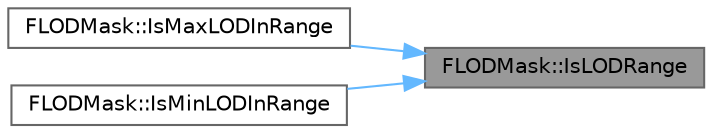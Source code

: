 digraph "FLODMask::IsLODRange"
{
 // INTERACTIVE_SVG=YES
 // LATEX_PDF_SIZE
  bgcolor="transparent";
  edge [fontname=Helvetica,fontsize=10,labelfontname=Helvetica,labelfontsize=10];
  node [fontname=Helvetica,fontsize=10,shape=box,height=0.2,width=0.4];
  rankdir="RL";
  Node1 [id="Node000001",label="FLODMask::IsLODRange",height=0.2,width=0.4,color="gray40", fillcolor="grey60", style="filled", fontcolor="black",tooltip=" "];
  Node1 -> Node2 [id="edge1_Node000001_Node000002",dir="back",color="steelblue1",style="solid",tooltip=" "];
  Node2 [id="Node000002",label="FLODMask::IsMaxLODInRange",height=0.2,width=0.4,color="grey40", fillcolor="white", style="filled",URL="$d1/d95/structFLODMask.html#a4b377c81c0a47ec90ccc83649442f572",tooltip=" "];
  Node1 -> Node3 [id="edge2_Node000001_Node000003",dir="back",color="steelblue1",style="solid",tooltip=" "];
  Node3 [id="Node000003",label="FLODMask::IsMinLODInRange",height=0.2,width=0.4,color="grey40", fillcolor="white", style="filled",URL="$d1/d95/structFLODMask.html#a573bb3e38a2e3128d0ca61eab54922d0",tooltip=" "];
}
